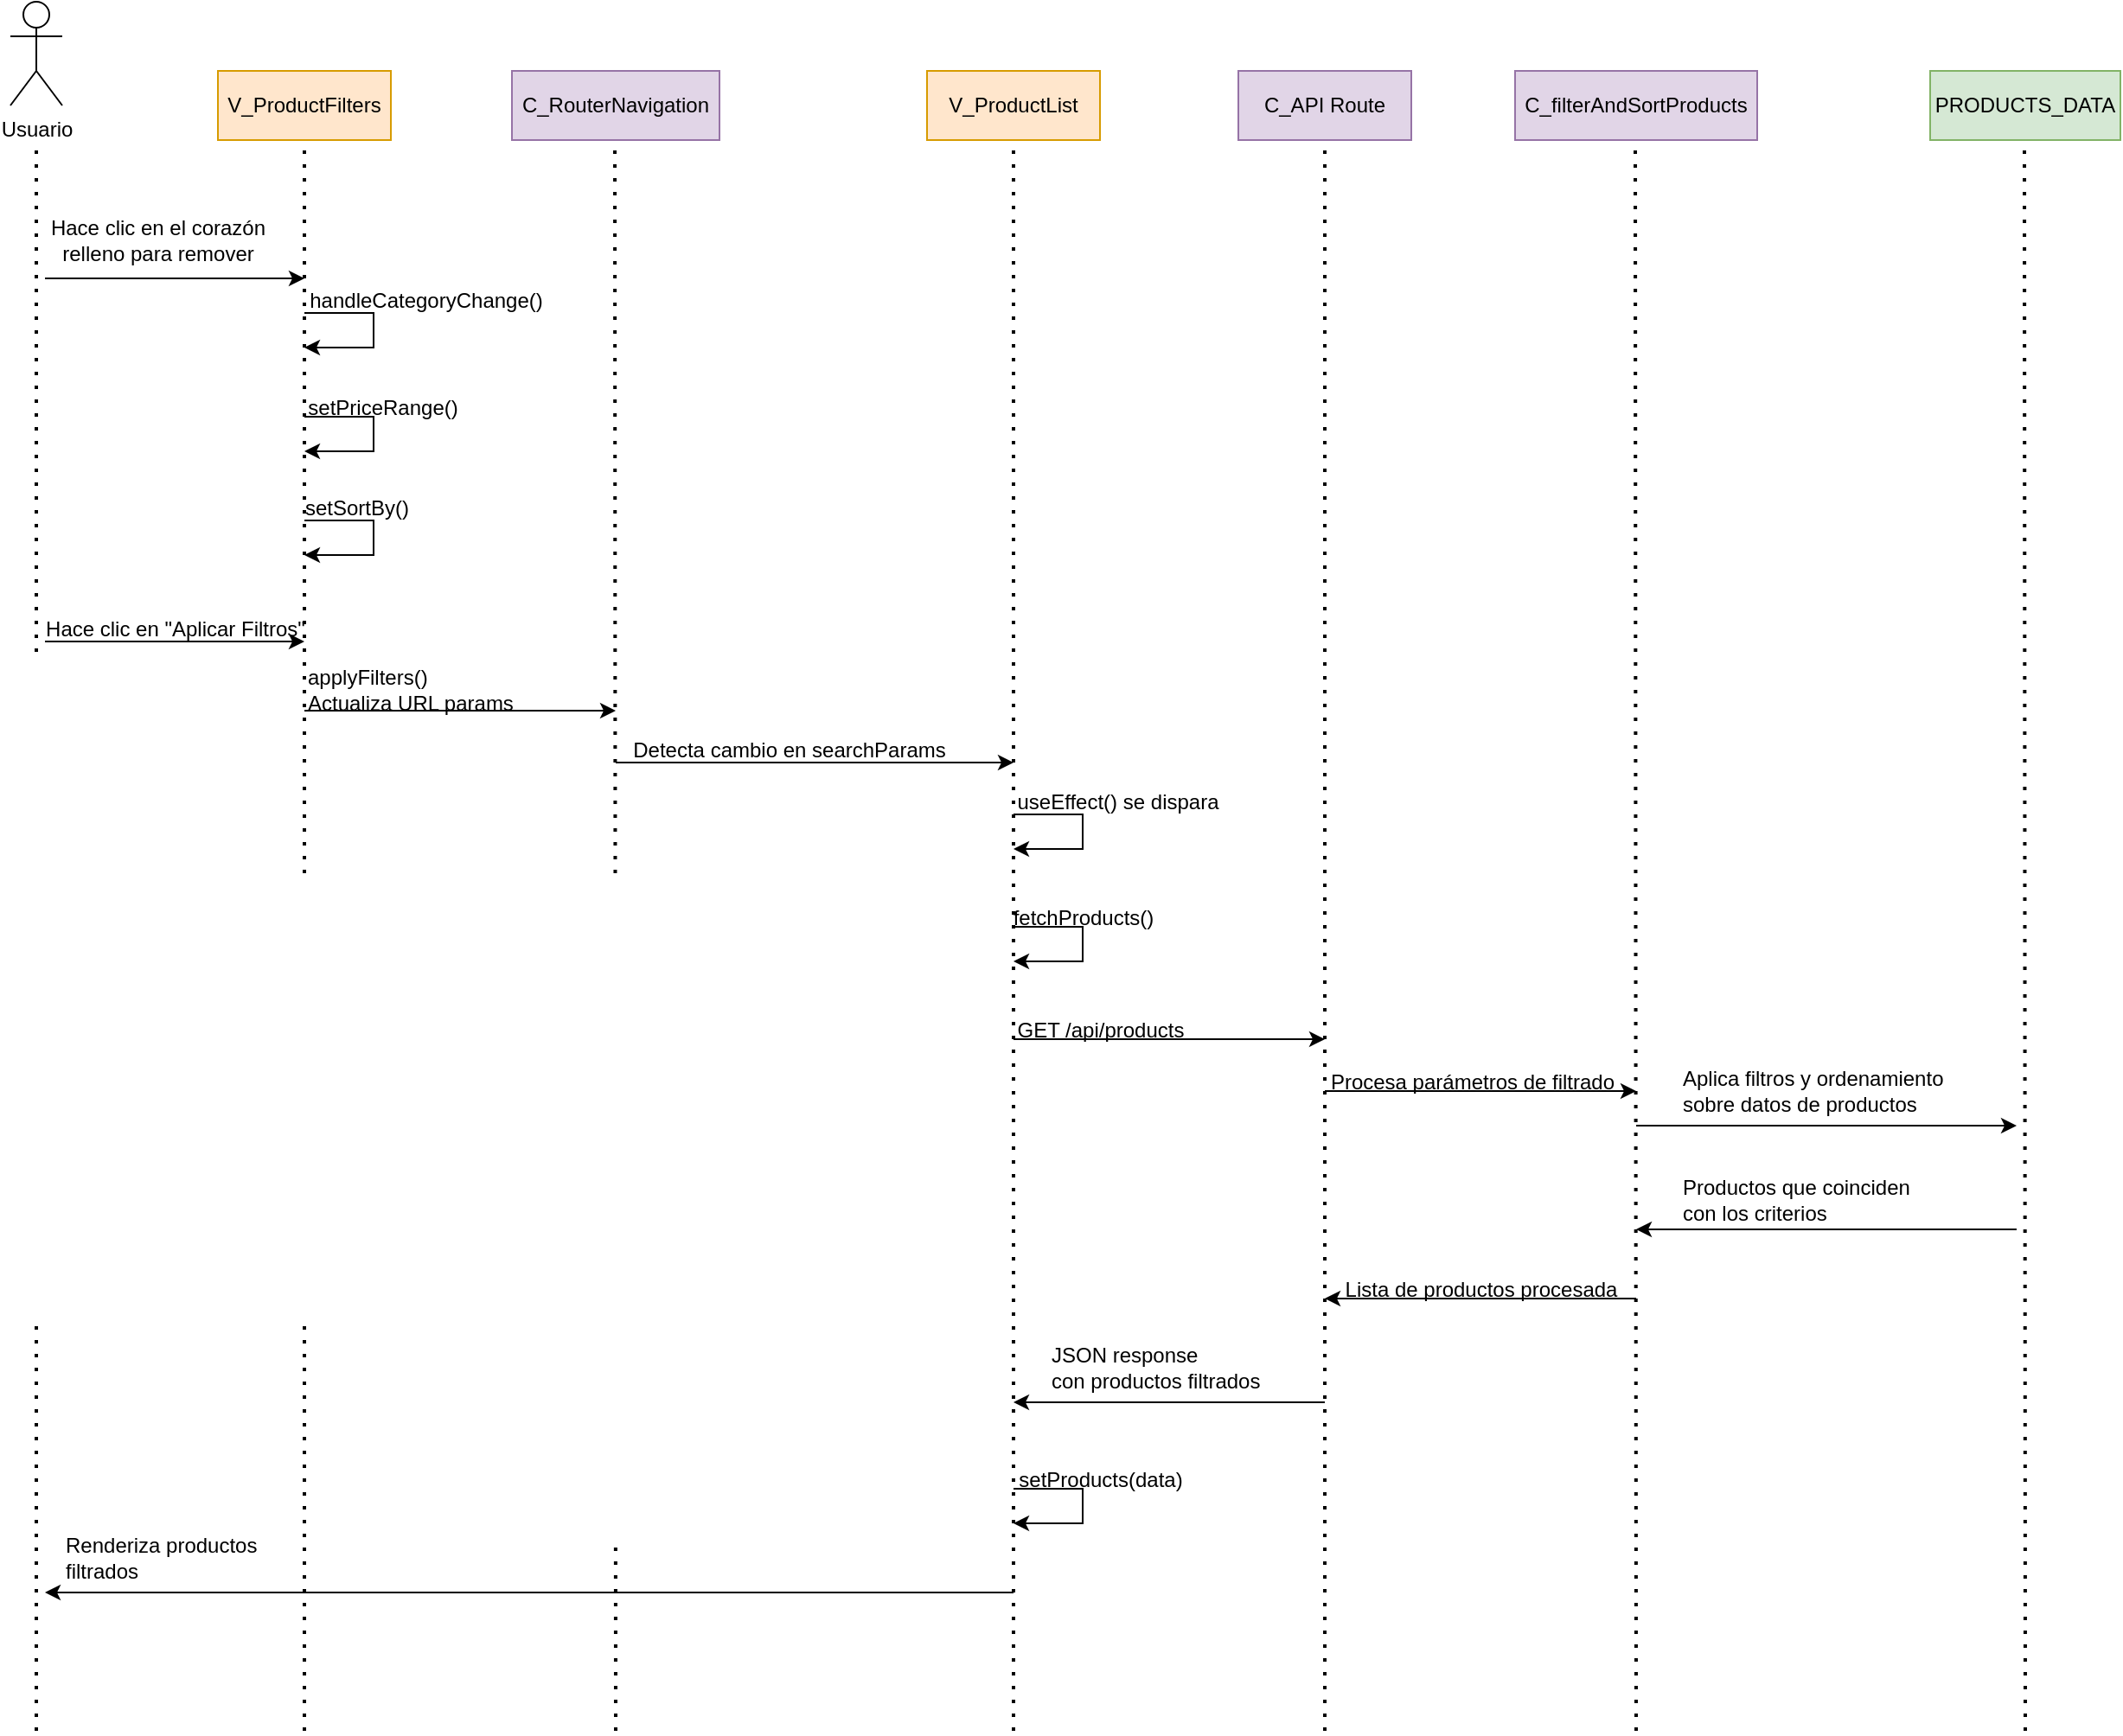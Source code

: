 <mxfile version="28.2.5">
  <diagram name="Página-1" id="rrR3JAVCXO4Lsw-wPT3y">
    <mxGraphModel dx="1214" dy="624" grid="1" gridSize="10" guides="1" tooltips="1" connect="1" arrows="1" fold="1" page="1" pageScale="1" pageWidth="827" pageHeight="1169" math="0" shadow="0">
      <root>
        <mxCell id="0" />
        <mxCell id="1" parent="0" />
        <mxCell id="-4wxRqZX8vaEymhzz5Xd-1" value="Usuario" style="shape=umlActor;verticalLabelPosition=bottom;verticalAlign=top;html=1;outlineConnect=0;" parent="1" vertex="1">
          <mxGeometry x="450" y="40" width="30" height="60" as="geometry" />
        </mxCell>
        <mxCell id="-4wxRqZX8vaEymhzz5Xd-3" value="V_ProductFilters" style="rounded=0;whiteSpace=wrap;html=1;fillColor=#ffe6cc;strokeColor=#d79b00;" parent="1" vertex="1">
          <mxGeometry x="570" y="80" width="100" height="40" as="geometry" />
        </mxCell>
        <mxCell id="-4wxRqZX8vaEymhzz5Xd-4" value="C_RouterNavigation" style="rounded=0;whiteSpace=wrap;html=1;fillColor=#e1d5e7;strokeColor=#9673a6;" parent="1" vertex="1">
          <mxGeometry x="740" y="80" width="120" height="40" as="geometry" />
        </mxCell>
        <mxCell id="-4wxRqZX8vaEymhzz5Xd-5" value="V_ProductList" style="rounded=0;whiteSpace=wrap;html=1;fillColor=#ffe6cc;strokeColor=#d79b00;" parent="1" vertex="1">
          <mxGeometry x="980" y="80" width="100" height="40" as="geometry" />
        </mxCell>
        <mxCell id="-4wxRqZX8vaEymhzz5Xd-7" value="" style="endArrow=none;dashed=1;html=1;dashPattern=1 3;strokeWidth=2;rounded=0;entryX=0.5;entryY=1;entryDx=0;entryDy=0;" parent="1" edge="1">
          <mxGeometry width="50" height="50" relative="1" as="geometry">
            <mxPoint x="465" y="1040" as="sourcePoint" />
            <mxPoint x="465" y="120" as="targetPoint" />
          </mxGeometry>
        </mxCell>
        <mxCell id="-4wxRqZX8vaEymhzz5Xd-8" value="" style="endArrow=none;dashed=1;html=1;dashPattern=1 3;strokeWidth=2;rounded=0;entryX=0.5;entryY=1;entryDx=0;entryDy=0;" parent="1" edge="1">
          <mxGeometry width="50" height="50" relative="1" as="geometry">
            <mxPoint x="620" y="1040" as="sourcePoint" />
            <mxPoint x="620" y="120" as="targetPoint" />
          </mxGeometry>
        </mxCell>
        <mxCell id="-4wxRqZX8vaEymhzz5Xd-9" value="" style="endArrow=none;dashed=1;html=1;dashPattern=1 3;strokeWidth=2;rounded=0;entryX=0.5;entryY=1;entryDx=0;entryDy=0;" parent="1" edge="1">
          <mxGeometry width="50" height="50" relative="1" as="geometry">
            <mxPoint x="800" y="1040" as="sourcePoint" />
            <mxPoint x="799.5" y="120" as="targetPoint" />
          </mxGeometry>
        </mxCell>
        <mxCell id="-4wxRqZX8vaEymhzz5Xd-10" value="" style="endArrow=none;dashed=1;html=1;dashPattern=1 3;strokeWidth=2;rounded=0;entryX=0.5;entryY=1;entryDx=0;entryDy=0;" parent="1" target="-4wxRqZX8vaEymhzz5Xd-5" edge="1">
          <mxGeometry width="50" height="50" relative="1" as="geometry">
            <mxPoint x="1030" y="1040" as="sourcePoint" />
            <mxPoint x="1030" y="130" as="targetPoint" />
          </mxGeometry>
        </mxCell>
        <mxCell id="-4wxRqZX8vaEymhzz5Xd-13" value="" style="endArrow=classic;html=1;rounded=0;" parent="1" edge="1">
          <mxGeometry width="50" height="50" relative="1" as="geometry">
            <mxPoint x="470" y="200" as="sourcePoint" />
            <mxPoint x="620" y="200" as="targetPoint" />
          </mxGeometry>
        </mxCell>
        <mxCell id="-4wxRqZX8vaEymhzz5Xd-14" value="Hace clic en el corazón&lt;div&gt;relleno para remover&lt;/div&gt;" style="text;html=1;align=center;verticalAlign=middle;resizable=0;points=[];autosize=1;strokeColor=none;fillColor=none;" parent="1" vertex="1">
          <mxGeometry x="460" y="158" width="150" height="40" as="geometry" />
        </mxCell>
        <mxCell id="-4wxRqZX8vaEymhzz5Xd-18" value="" style="endArrow=classic;html=1;rounded=0;" parent="1" edge="1">
          <mxGeometry width="50" height="50" relative="1" as="geometry">
            <mxPoint x="620" y="220" as="sourcePoint" />
            <mxPoint x="620" y="240" as="targetPoint" />
            <Array as="points">
              <mxPoint x="660" y="220" />
              <mxPoint x="660" y="240" />
            </Array>
          </mxGeometry>
        </mxCell>
        <mxCell id="-4wxRqZX8vaEymhzz5Xd-27" value="" style="endArrow=classic;html=1;rounded=0;" parent="1" edge="1">
          <mxGeometry width="50" height="50" relative="1" as="geometry">
            <mxPoint x="1390" y="790" as="sourcePoint" />
            <mxPoint x="1210" y="790" as="targetPoint" />
          </mxGeometry>
        </mxCell>
        <mxCell id="CV40pXLIkPJn7zv-MI90-1" value="C_API Route" style="rounded=0;whiteSpace=wrap;html=1;fillColor=#e1d5e7;strokeColor=#9673a6;" parent="1" vertex="1">
          <mxGeometry x="1160" y="80" width="100" height="40" as="geometry" />
        </mxCell>
        <mxCell id="CV40pXLIkPJn7zv-MI90-2" value="C_filterAndSortProducts" style="rounded=0;whiteSpace=wrap;html=1;fillColor=#e1d5e7;strokeColor=#9673a6;" parent="1" vertex="1">
          <mxGeometry x="1320" y="80" width="140" height="40" as="geometry" />
        </mxCell>
        <mxCell id="CV40pXLIkPJn7zv-MI90-3" value="PRODUCTS_DATA" style="rounded=0;whiteSpace=wrap;html=1;fillColor=#d5e8d4;strokeColor=#82b366;" parent="1" vertex="1">
          <mxGeometry x="1560" y="80" width="110" height="40" as="geometry" />
        </mxCell>
        <mxCell id="CV40pXLIkPJn7zv-MI90-4" value="" style="endArrow=none;dashed=1;html=1;dashPattern=1 3;strokeWidth=2;rounded=0;entryX=0.5;entryY=1;entryDx=0;entryDy=0;" parent="1" edge="1">
          <mxGeometry width="50" height="50" relative="1" as="geometry">
            <mxPoint x="1210" y="1040" as="sourcePoint" />
            <mxPoint x="1210" y="120" as="targetPoint" />
          </mxGeometry>
        </mxCell>
        <mxCell id="CV40pXLIkPJn7zv-MI90-5" value="" style="endArrow=none;dashed=1;html=1;dashPattern=1 3;strokeWidth=2;rounded=0;entryX=0.5;entryY=1;entryDx=0;entryDy=0;" parent="1" edge="1">
          <mxGeometry width="50" height="50" relative="1" as="geometry">
            <mxPoint x="1390" y="1040" as="sourcePoint" />
            <mxPoint x="1389.5" y="120" as="targetPoint" />
          </mxGeometry>
        </mxCell>
        <mxCell id="CV40pXLIkPJn7zv-MI90-6" value="" style="endArrow=none;dashed=1;html=1;dashPattern=1 3;strokeWidth=2;rounded=0;entryX=0.5;entryY=1;entryDx=0;entryDy=0;" parent="1" edge="1">
          <mxGeometry width="50" height="50" relative="1" as="geometry">
            <mxPoint x="1615" y="1040" as="sourcePoint" />
            <mxPoint x="1614.5" y="120" as="targetPoint" />
          </mxGeometry>
        </mxCell>
        <mxCell id="CV40pXLIkPJn7zv-MI90-17" value="handleCategoryChange()" style="text;html=1;align=center;verticalAlign=middle;resizable=0;points=[];autosize=1;strokeColor=none;fillColor=none;" parent="1" vertex="1">
          <mxGeometry x="610" y="198" width="160" height="30" as="geometry" />
        </mxCell>
        <mxCell id="CV40pXLIkPJn7zv-MI90-18" value="" style="endArrow=classic;html=1;rounded=0;" parent="1" edge="1">
          <mxGeometry width="50" height="50" relative="1" as="geometry">
            <mxPoint x="620" y="280" as="sourcePoint" />
            <mxPoint x="620" y="300" as="targetPoint" />
            <Array as="points">
              <mxPoint x="660" y="280" />
              <mxPoint x="660" y="300" />
            </Array>
          </mxGeometry>
        </mxCell>
        <mxCell id="CV40pXLIkPJn7zv-MI90-19" value="setPriceRange()" style="text;html=1;align=center;verticalAlign=middle;resizable=0;points=[];autosize=1;strokeColor=none;fillColor=none;" parent="1" vertex="1">
          <mxGeometry x="610" y="260" width="110" height="30" as="geometry" />
        </mxCell>
        <mxCell id="CV40pXLIkPJn7zv-MI90-20" value="" style="endArrow=classic;html=1;rounded=0;" parent="1" edge="1">
          <mxGeometry width="50" height="50" relative="1" as="geometry">
            <mxPoint x="620" y="340" as="sourcePoint" />
            <mxPoint x="620" y="360" as="targetPoint" />
            <Array as="points">
              <mxPoint x="660" y="340" />
              <mxPoint x="660" y="360" />
            </Array>
          </mxGeometry>
        </mxCell>
        <mxCell id="CV40pXLIkPJn7zv-MI90-21" value="setSortBy()" style="text;html=1;align=center;verticalAlign=middle;resizable=0;points=[];autosize=1;strokeColor=none;fillColor=none;" parent="1" vertex="1">
          <mxGeometry x="610" y="318" width="80" height="30" as="geometry" />
        </mxCell>
        <mxCell id="CV40pXLIkPJn7zv-MI90-22" value="" style="endArrow=classic;html=1;rounded=0;" parent="1" edge="1">
          <mxGeometry width="50" height="50" relative="1" as="geometry">
            <mxPoint x="470" y="410" as="sourcePoint" />
            <mxPoint x="620" y="410" as="targetPoint" />
          </mxGeometry>
        </mxCell>
        <mxCell id="CV40pXLIkPJn7zv-MI90-23" value="Hace clic en &quot;Aplicar Filtros&quot;" style="text;html=1;align=center;verticalAlign=middle;resizable=0;points=[];autosize=1;strokeColor=none;fillColor=none;" parent="1" vertex="1">
          <mxGeometry x="460" y="388" width="170" height="30" as="geometry" />
        </mxCell>
        <mxCell id="CV40pXLIkPJn7zv-MI90-24" value="" style="endArrow=classic;html=1;rounded=0;" parent="1" edge="1">
          <mxGeometry width="50" height="50" relative="1" as="geometry">
            <mxPoint x="620" y="450" as="sourcePoint" />
            <mxPoint x="800" y="450" as="targetPoint" />
          </mxGeometry>
        </mxCell>
        <mxCell id="CV40pXLIkPJn7zv-MI90-25" value="applyFilters()&lt;div&gt;Actualiza URL params&lt;/div&gt;" style="text;html=1;align=left;verticalAlign=middle;resizable=0;points=[];autosize=1;strokeColor=none;fillColor=none;" parent="1" vertex="1">
          <mxGeometry x="620" y="418" width="140" height="40" as="geometry" />
        </mxCell>
        <mxCell id="CV40pXLIkPJn7zv-MI90-26" value="" style="endArrow=classic;html=1;rounded=0;" parent="1" edge="1">
          <mxGeometry width="50" height="50" relative="1" as="geometry">
            <mxPoint x="800" y="480" as="sourcePoint" />
            <mxPoint x="1030" y="480" as="targetPoint" />
          </mxGeometry>
        </mxCell>
        <mxCell id="CV40pXLIkPJn7zv-MI90-27" value="Detecta cambio en searchParams" style="text;html=1;align=center;verticalAlign=middle;resizable=0;points=[];autosize=1;strokeColor=none;fillColor=none;" parent="1" vertex="1">
          <mxGeometry x="800" y="458" width="200" height="30" as="geometry" />
        </mxCell>
        <mxCell id="CV40pXLIkPJn7zv-MI90-28" value="" style="endArrow=classic;html=1;rounded=0;" parent="1" edge="1">
          <mxGeometry width="50" height="50" relative="1" as="geometry">
            <mxPoint x="1030" y="510" as="sourcePoint" />
            <mxPoint x="1030" y="530" as="targetPoint" />
            <Array as="points">
              <mxPoint x="1070" y="510" />
              <mxPoint x="1070" y="530" />
            </Array>
          </mxGeometry>
        </mxCell>
        <mxCell id="CV40pXLIkPJn7zv-MI90-29" value="useEffect() se dispara" style="text;html=1;align=center;verticalAlign=middle;resizable=0;points=[];autosize=1;strokeColor=none;fillColor=none;" parent="1" vertex="1">
          <mxGeometry x="1020" y="488" width="140" height="30" as="geometry" />
        </mxCell>
        <mxCell id="CV40pXLIkPJn7zv-MI90-30" value="" style="endArrow=classic;html=1;rounded=0;" parent="1" edge="1">
          <mxGeometry width="50" height="50" relative="1" as="geometry">
            <mxPoint x="1030" y="575" as="sourcePoint" />
            <mxPoint x="1030" y="595" as="targetPoint" />
            <Array as="points">
              <mxPoint x="1070" y="575" />
              <mxPoint x="1070" y="595" />
            </Array>
          </mxGeometry>
        </mxCell>
        <mxCell id="CV40pXLIkPJn7zv-MI90-31" value="fetchProducts()" style="text;html=1;align=center;verticalAlign=middle;resizable=0;points=[];autosize=1;strokeColor=none;fillColor=none;" parent="1" vertex="1">
          <mxGeometry x="1020" y="555" width="100" height="30" as="geometry" />
        </mxCell>
        <mxCell id="CV40pXLIkPJn7zv-MI90-32" value="GET /api/products" style="text;html=1;align=center;verticalAlign=middle;resizable=0;points=[];autosize=1;strokeColor=none;fillColor=none;" parent="1" vertex="1">
          <mxGeometry x="1020" y="620" width="120" height="30" as="geometry" />
        </mxCell>
        <mxCell id="CV40pXLIkPJn7zv-MI90-33" value="" style="endArrow=classic;html=1;rounded=0;" parent="1" edge="1">
          <mxGeometry width="50" height="50" relative="1" as="geometry">
            <mxPoint x="1030" y="640" as="sourcePoint" />
            <mxPoint x="1210" y="640" as="targetPoint" />
          </mxGeometry>
        </mxCell>
        <mxCell id="CV40pXLIkPJn7zv-MI90-34" value="" style="endArrow=classic;html=1;rounded=0;" parent="1" edge="1">
          <mxGeometry width="50" height="50" relative="1" as="geometry">
            <mxPoint x="1210" y="670" as="sourcePoint" />
            <mxPoint x="1390" y="670" as="targetPoint" />
          </mxGeometry>
        </mxCell>
        <mxCell id="CV40pXLIkPJn7zv-MI90-35" value="Procesa parámetros de filtrado" style="text;html=1;align=center;verticalAlign=middle;resizable=0;points=[];autosize=1;strokeColor=none;fillColor=none;" parent="1" vertex="1">
          <mxGeometry x="1200" y="650" width="190" height="30" as="geometry" />
        </mxCell>
        <mxCell id="CV40pXLIkPJn7zv-MI90-36" value="" style="endArrow=classic;html=1;rounded=0;" parent="1" edge="1">
          <mxGeometry width="50" height="50" relative="1" as="geometry">
            <mxPoint x="1390" y="690" as="sourcePoint" />
            <mxPoint x="1610" y="690" as="targetPoint" />
          </mxGeometry>
        </mxCell>
        <mxCell id="CV40pXLIkPJn7zv-MI90-37" value="Aplica filtros y ordenamiento&lt;div&gt;sobre datos de productos&lt;/div&gt;" style="text;html=1;align=left;verticalAlign=middle;resizable=0;points=[];autosize=1;strokeColor=none;fillColor=none;" parent="1" vertex="1">
          <mxGeometry x="1415" y="650" width="170" height="40" as="geometry" />
        </mxCell>
        <mxCell id="CV40pXLIkPJn7zv-MI90-38" value="" style="endArrow=classic;html=1;rounded=0;" parent="1" edge="1">
          <mxGeometry width="50" height="50" relative="1" as="geometry">
            <mxPoint x="1610" y="750" as="sourcePoint" />
            <mxPoint x="1390" y="750" as="targetPoint" />
          </mxGeometry>
        </mxCell>
        <mxCell id="CV40pXLIkPJn7zv-MI90-39" value="Productos que coinciden&lt;div&gt;con los criterios&lt;/div&gt;" style="text;html=1;align=left;verticalAlign=middle;resizable=0;points=[];autosize=1;strokeColor=none;fillColor=none;" parent="1" vertex="1">
          <mxGeometry x="1415" y="713" width="150" height="40" as="geometry" />
        </mxCell>
        <mxCell id="CV40pXLIkPJn7zv-MI90-40" value="Lista de productos procesada" style="text;html=1;align=center;verticalAlign=middle;resizable=0;points=[];autosize=1;strokeColor=none;fillColor=none;" parent="1" vertex="1">
          <mxGeometry x="1210" y="770" width="180" height="30" as="geometry" />
        </mxCell>
        <mxCell id="CV40pXLIkPJn7zv-MI90-41" value="" style="endArrow=classic;html=1;rounded=0;" parent="1" edge="1">
          <mxGeometry width="50" height="50" relative="1" as="geometry">
            <mxPoint x="1210" y="850" as="sourcePoint" />
            <mxPoint x="1030" y="850" as="targetPoint" />
          </mxGeometry>
        </mxCell>
        <mxCell id="CV40pXLIkPJn7zv-MI90-42" value="JSON response&lt;div&gt;con productos filtrados&lt;/div&gt;" style="text;html=1;align=left;verticalAlign=middle;resizable=0;points=[];autosize=1;strokeColor=none;fillColor=none;" parent="1" vertex="1">
          <mxGeometry x="1050" y="810" width="140" height="40" as="geometry" />
        </mxCell>
        <mxCell id="CV40pXLIkPJn7zv-MI90-43" value="" style="endArrow=classic;html=1;rounded=0;" parent="1" edge="1">
          <mxGeometry width="50" height="50" relative="1" as="geometry">
            <mxPoint x="1030" y="900" as="sourcePoint" />
            <mxPoint x="1030" y="920" as="targetPoint" />
            <Array as="points">
              <mxPoint x="1070" y="900" />
              <mxPoint x="1070" y="920" />
            </Array>
          </mxGeometry>
        </mxCell>
        <mxCell id="CV40pXLIkPJn7zv-MI90-44" value="setProducts(data)" style="text;html=1;align=center;verticalAlign=middle;resizable=0;points=[];autosize=1;strokeColor=none;fillColor=none;" parent="1" vertex="1">
          <mxGeometry x="1020" y="880" width="120" height="30" as="geometry" />
        </mxCell>
        <mxCell id="CV40pXLIkPJn7zv-MI90-46" value="" style="endArrow=classic;html=1;rounded=0;" parent="1" edge="1">
          <mxGeometry width="50" height="50" relative="1" as="geometry">
            <mxPoint x="1030" y="960" as="sourcePoint" />
            <mxPoint x="470" y="960" as="targetPoint" />
          </mxGeometry>
        </mxCell>
        <mxCell id="CV40pXLIkPJn7zv-MI90-47" value="Renderiza productos&lt;div&gt;filtrados&lt;/div&gt;" style="text;html=1;align=left;verticalAlign=middle;resizable=0;points=[];autosize=1;strokeColor=none;fillColor=none;" parent="1" vertex="1">
          <mxGeometry x="480" y="920" width="130" height="40" as="geometry" />
        </mxCell>
      </root>
    </mxGraphModel>
  </diagram>
</mxfile>
